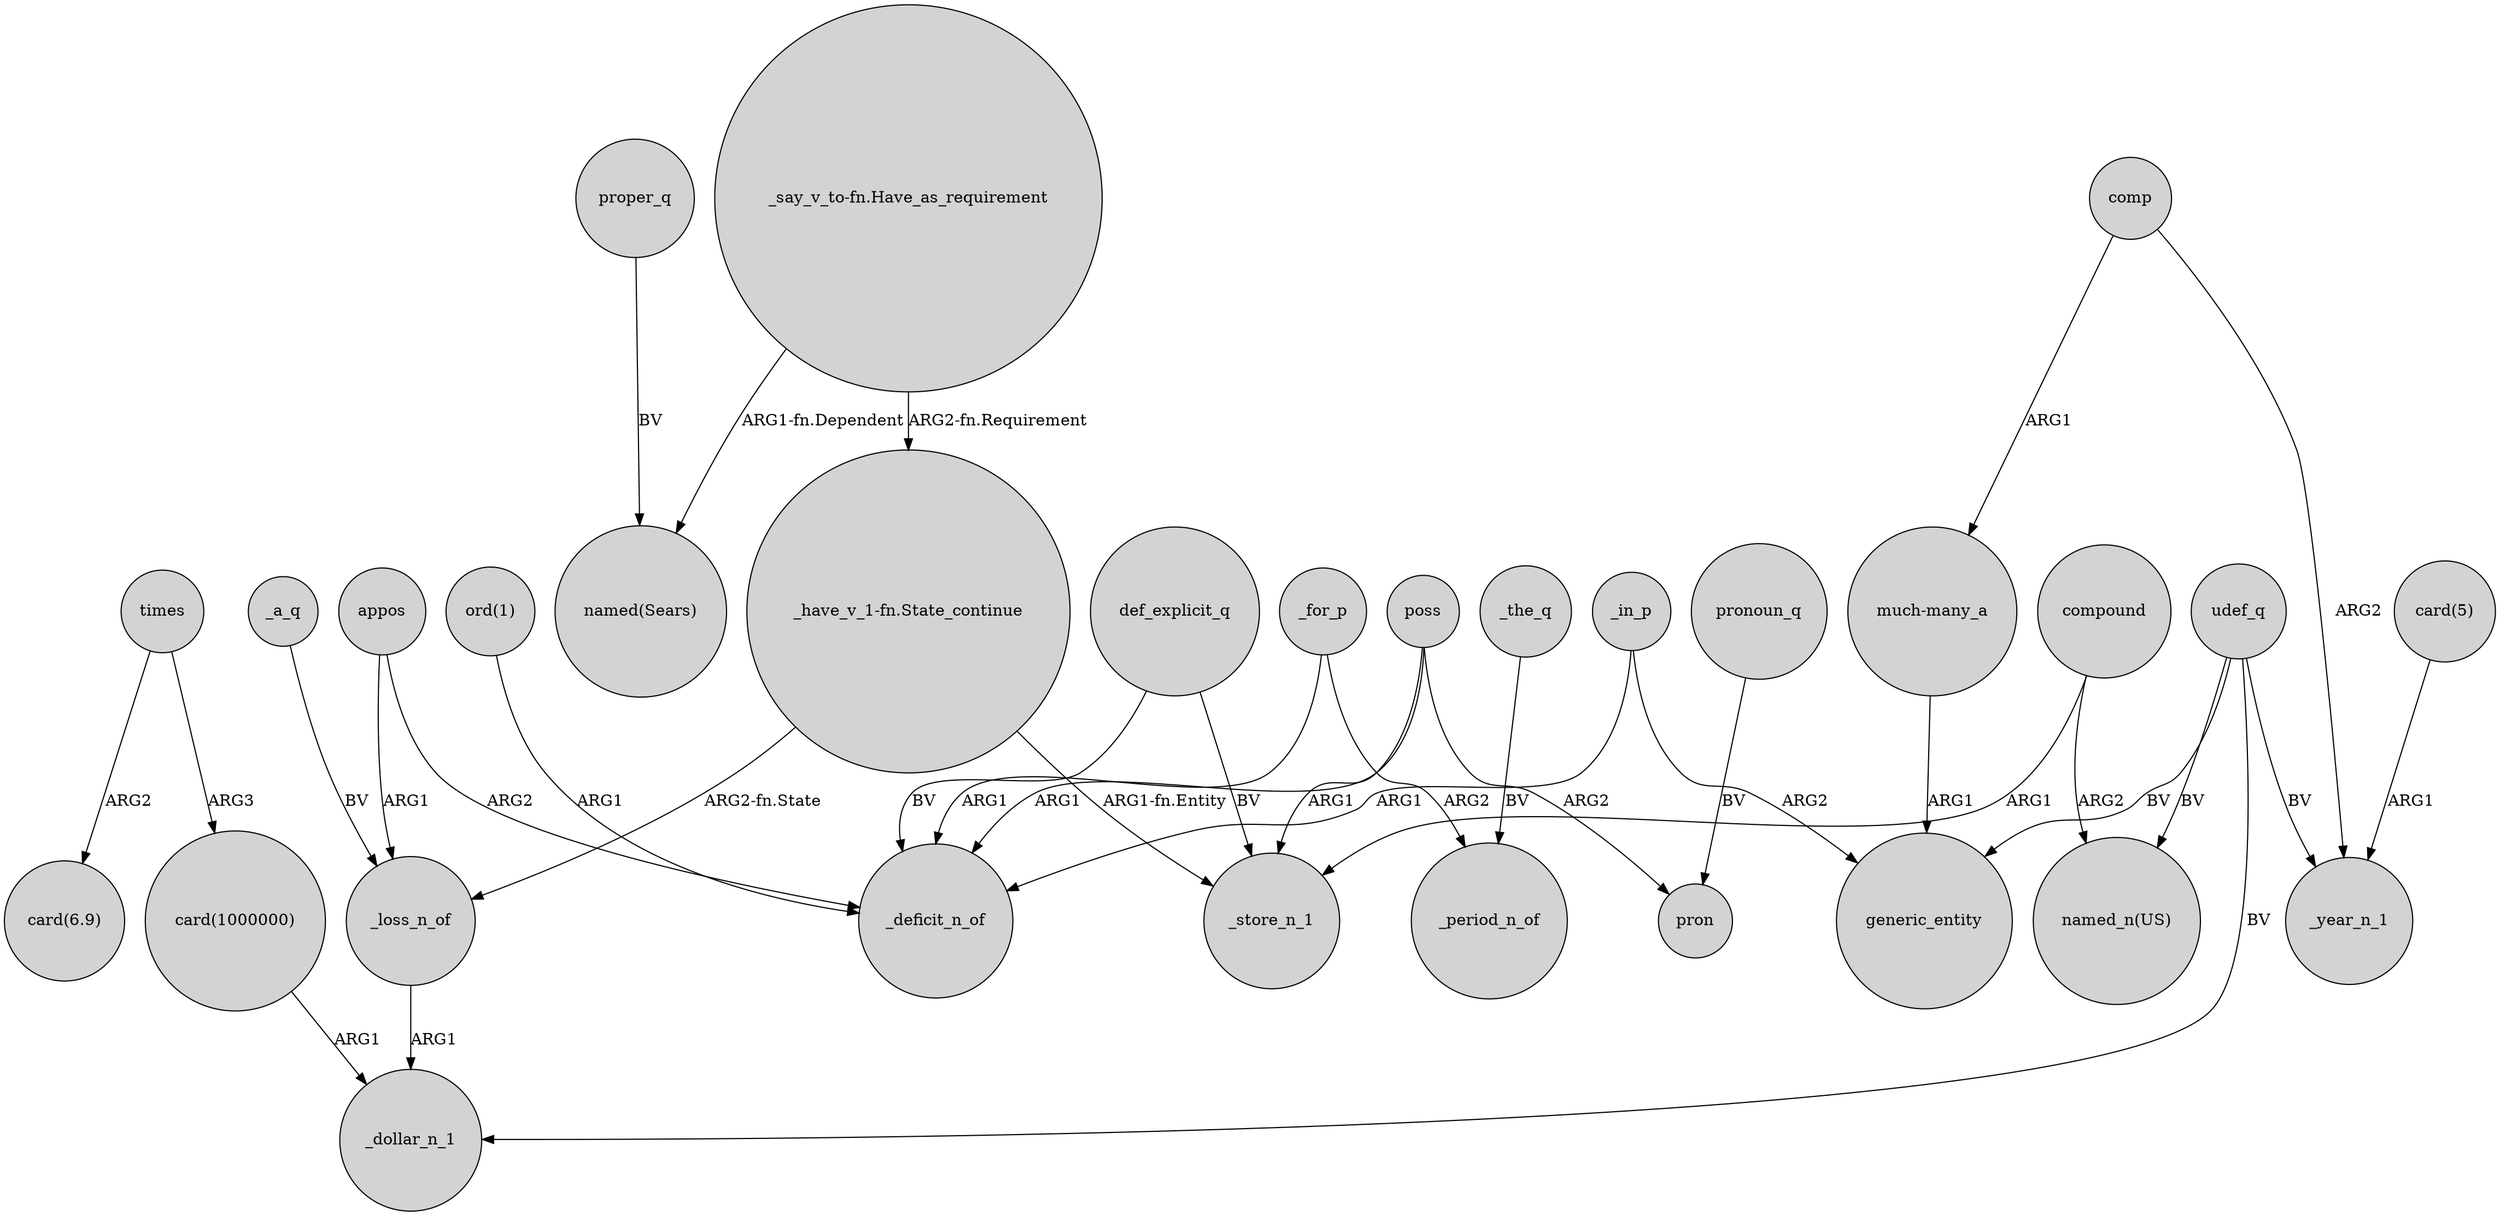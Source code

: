 digraph {
	node [shape=circle style=filled]
	_a_q -> _loss_n_of [label=BV]
	def_explicit_q -> _deficit_n_of [label=BV]
	"_say_v_to-fn.Have_as_requirement" -> "_have_v_1-fn.State_continue" [label="ARG2-fn.Requirement"]
	_in_p -> _deficit_n_of [label=ARG1]
	appos -> _deficit_n_of [label=ARG2]
	_loss_n_of -> _dollar_n_1 [label=ARG1]
	times -> "card(1000000)" [label=ARG3]
	poss -> _deficit_n_of [label=ARG1]
	"_have_v_1-fn.State_continue" -> _loss_n_of [label="ARG2-fn.State"]
	udef_q -> generic_entity [label=BV]
	pronoun_q -> pron [label=BV]
	proper_q -> "named(Sears)" [label=BV]
	_in_p -> generic_entity [label=ARG2]
	poss -> pron [label=ARG2]
	comp -> "much-many_a" [label=ARG1]
	times -> "card(6.9)" [label=ARG2]
	def_explicit_q -> _store_n_1 [label=BV]
	"much-many_a" -> generic_entity [label=ARG1]
	appos -> _loss_n_of [label=ARG1]
	udef_q -> _dollar_n_1 [label=BV]
	"card(1000000)" -> _dollar_n_1 [label=ARG1]
	compound -> _store_n_1 [label=ARG1]
	"_have_v_1-fn.State_continue" -> _store_n_1 [label="ARG1-fn.Entity"]
	_for_p -> _period_n_of [label=ARG2]
	_for_p -> _deficit_n_of [label=ARG1]
	"card(5)" -> _year_n_1 [label=ARG1]
	"ord(1)" -> _deficit_n_of [label=ARG1]
	udef_q -> _year_n_1 [label=BV]
	poss -> _store_n_1 [label=ARG1]
	"_say_v_to-fn.Have_as_requirement" -> "named(Sears)" [label="ARG1-fn.Dependent"]
	_the_q -> _period_n_of [label=BV]
	comp -> _year_n_1 [label=ARG2]
	compound -> "named_n(US)" [label=ARG2]
	udef_q -> "named_n(US)" [label=BV]
}
